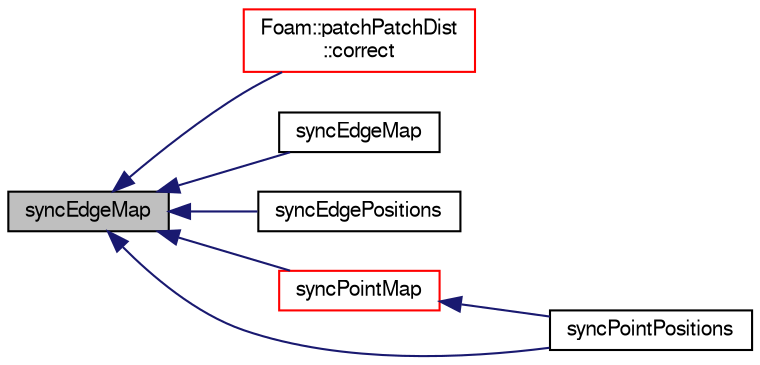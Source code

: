 digraph "syncEdgeMap"
{
  bgcolor="transparent";
  edge [fontname="FreeSans",fontsize="10",labelfontname="FreeSans",labelfontsize="10"];
  node [fontname="FreeSans",fontsize="10",shape=record];
  rankdir="LR";
  Node927 [label="syncEdgeMap",height=0.2,width=0.4,color="black", fillcolor="grey75", style="filled", fontcolor="black"];
  Node927 -> Node928 [dir="back",color="midnightblue",fontsize="10",style="solid",fontname="FreeSans"];
  Node928 [label="Foam::patchPatchDist\l::correct",height=0.2,width=0.4,color="red",URL="$a24846.html#a3ae44b28050c3aa494c1d8e18cf618c1",tooltip="Correct for mesh geom/topo changes. "];
  Node927 -> Node930 [dir="back",color="midnightblue",fontsize="10",style="solid",fontname="FreeSans"];
  Node930 [label="syncEdgeMap",height=0.2,width=0.4,color="black",URL="$a27502.html#a27a93f870345af890abb0672c211901f",tooltip="Synchronize values on selected edges. Edges are represented. "];
  Node927 -> Node931 [dir="back",color="midnightblue",fontsize="10",style="solid",fontname="FreeSans"];
  Node931 [label="syncEdgePositions",height=0.2,width=0.4,color="black",URL="$a27502.html#a0855467e61ed50e1853e9d586d9c2fc9",tooltip="Synchronize locations on selected edges. "];
  Node927 -> Node932 [dir="back",color="midnightblue",fontsize="10",style="solid",fontname="FreeSans"];
  Node932 [label="syncPointMap",height=0.2,width=0.4,color="red",URL="$a27502.html#a08bdf5c6403dd4367d1714c3d5b4145d",tooltip="Synchronize values on selected points. "];
  Node932 -> Node1139 [dir="back",color="midnightblue",fontsize="10",style="solid",fontname="FreeSans"];
  Node1139 [label="syncPointPositions",height=0.2,width=0.4,color="black",URL="$a27502.html#a8a17550a9af72c7dbcbbd336452c1665",tooltip="Synchronize locations on selected points. "];
  Node927 -> Node1139 [dir="back",color="midnightblue",fontsize="10",style="solid",fontname="FreeSans"];
}
